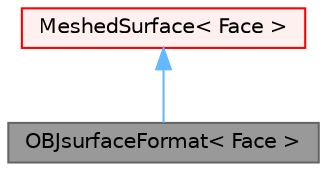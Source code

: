 digraph "OBJsurfaceFormat&lt; Face &gt;"
{
 // LATEX_PDF_SIZE
  bgcolor="transparent";
  edge [fontname=Helvetica,fontsize=10,labelfontname=Helvetica,labelfontsize=10];
  node [fontname=Helvetica,fontsize=10,shape=box,height=0.2,width=0.4];
  Node1 [id="Node000001",label="OBJsurfaceFormat\< Face \>",height=0.2,width=0.4,color="gray40", fillcolor="grey60", style="filled", fontcolor="black",tooltip="Read/write Alias/Wavefront OBJ format."];
  Node2 -> Node1 [id="edge1_Node000001_Node000002",dir="back",color="steelblue1",style="solid",tooltip=" "];
  Node2 [id="Node000002",label="MeshedSurface\< Face \>",height=0.2,width=0.4,color="red", fillcolor="#FFF0F0", style="filled",URL="$classFoam_1_1MeshedSurface.html",tooltip="A surface geometry mesh with zone information, not to be confused with the similarly named surfaceMes..."];
}

